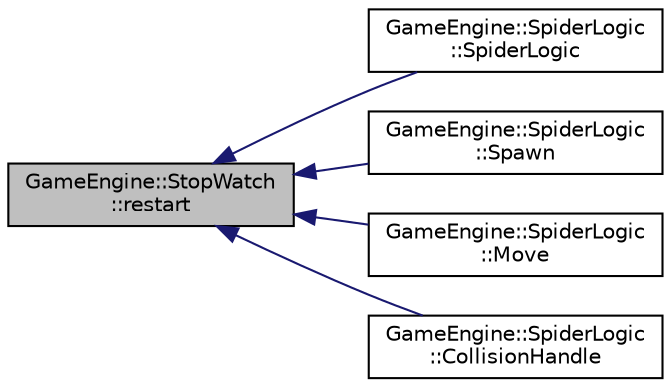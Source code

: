 digraph "GameEngine::StopWatch::restart"
{
  edge [fontname="Helvetica",fontsize="10",labelfontname="Helvetica",labelfontsize="10"];
  node [fontname="Helvetica",fontsize="10",shape=record];
  rankdir="LR";
  Node8 [label="GameEngine::StopWatch\l::restart",height=0.2,width=0.4,color="black", fillcolor="grey75", style="filled", fontcolor="black"];
  Node8 -> Node9 [dir="back",color="midnightblue",fontsize="10",style="solid",fontname="Helvetica"];
  Node9 [label="GameEngine::SpiderLogic\l::SpiderLogic",height=0.2,width=0.4,color="black", fillcolor="white", style="filled",URL="$class_game_engine_1_1_spider_logic.html#a454775d600d71ae6f6a9bcc09a675bf1"];
  Node8 -> Node10 [dir="back",color="midnightblue",fontsize="10",style="solid",fontname="Helvetica"];
  Node10 [label="GameEngine::SpiderLogic\l::Spawn",height=0.2,width=0.4,color="black", fillcolor="white", style="filled",URL="$class_game_engine_1_1_spider_logic.html#a6034c288153c72948718c6ef55b9e25e",tooltip="Spawns Entity objects;. "];
  Node8 -> Node11 [dir="back",color="midnightblue",fontsize="10",style="solid",fontname="Helvetica"];
  Node11 [label="GameEngine::SpiderLogic\l::Move",height=0.2,width=0.4,color="black", fillcolor="white", style="filled",URL="$class_game_engine_1_1_spider_logic.html#a91bd60165fd2a5cb2d408cda76dfdbc8",tooltip="Moves Entity objects;. "];
  Node8 -> Node12 [dir="back",color="midnightblue",fontsize="10",style="solid",fontname="Helvetica"];
  Node12 [label="GameEngine::SpiderLogic\l::CollisionHandle",height=0.2,width=0.4,color="black", fillcolor="white", style="filled",URL="$class_game_engine_1_1_spider_logic.html#a1f0c8cc2a819001b79578fe27689f10f",tooltip="Performs all post-collision Entity handling; this includes both object deletion, object creation..."];
}
